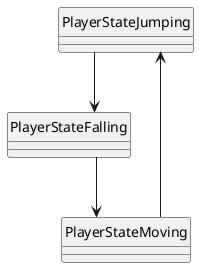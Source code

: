 @startuml
hide circle
skinparam linetype ortho
class "PlayerStateJumping"
"PlayerStateJumping" --> "PlayerStateFalling"
class "PlayerStateMoving"
"PlayerStateMoving" --> "PlayerStateJumping"
class "PlayerStateFalling"
"PlayerStateFalling" --> "PlayerStateMoving"
@enduml
